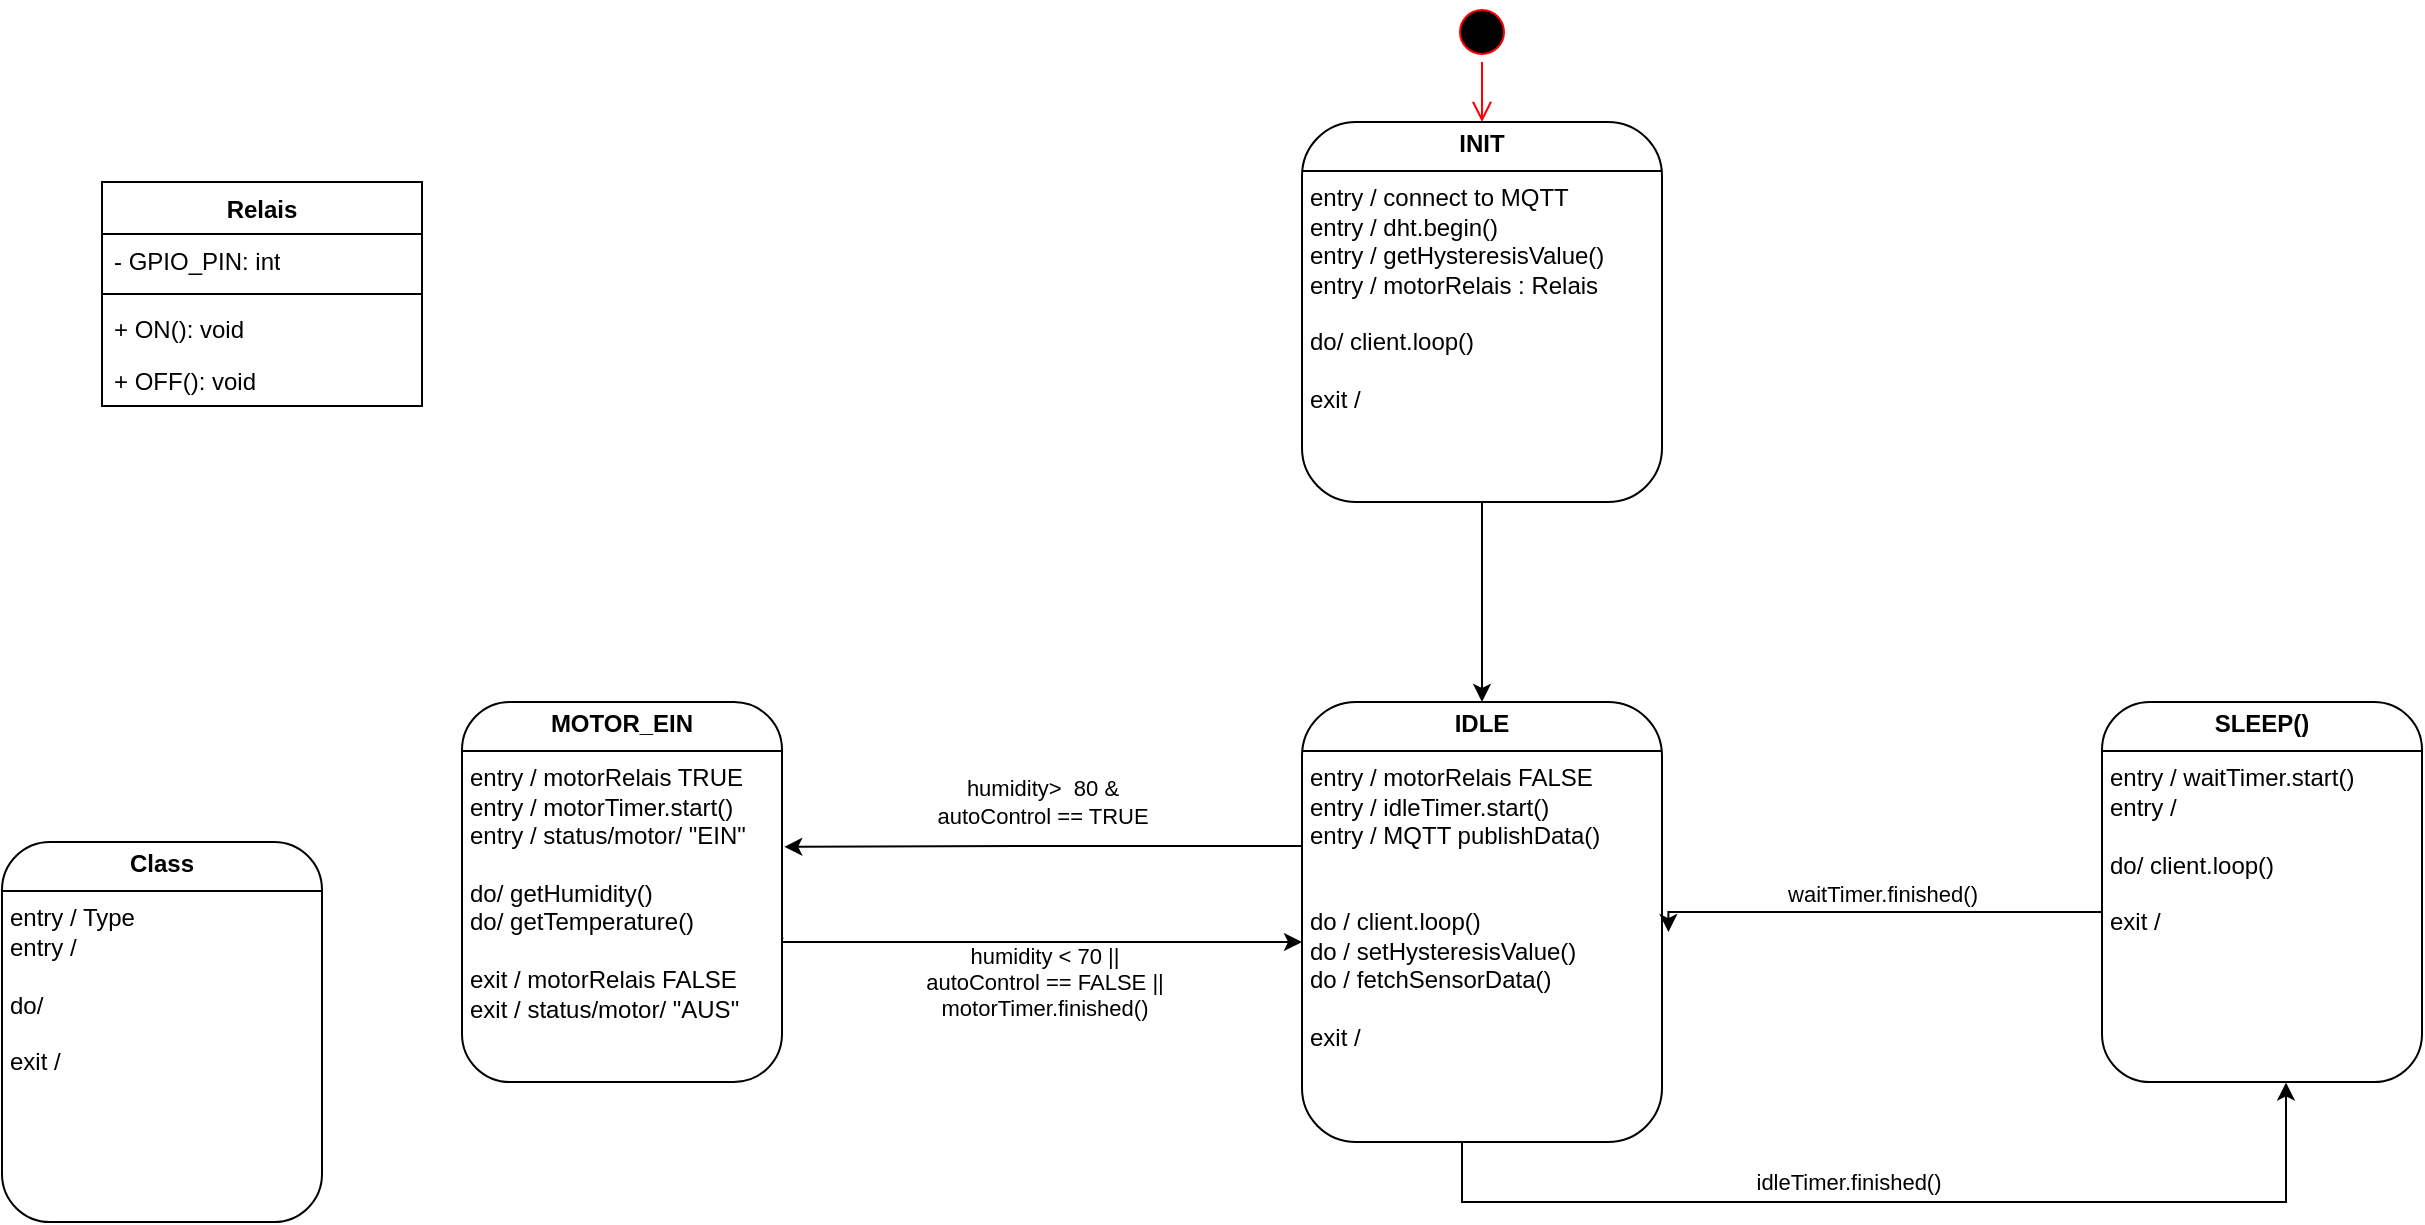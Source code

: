 <mxfile version="26.0.6">
  <diagram name="Page-1" id="58cdce13-f638-feb5-8d6f-7d28b1aa9fa0">
    <mxGraphModel dx="1804" dy="627" grid="1" gridSize="10" guides="1" tooltips="1" connect="1" arrows="1" fold="1" page="1" pageScale="1" pageWidth="1100" pageHeight="850" background="none" math="0" shadow="0">
      <root>
        <mxCell id="0" />
        <mxCell id="1" parent="0" />
        <mxCell id="382b91b5511bd0f7-1" value="" style="ellipse;html=1;shape=startState;fillColor=#000000;strokeColor=#ff0000;rounded=1;shadow=0;comic=0;labelBackgroundColor=none;fontFamily=Verdana;fontSize=12;fontColor=#000000;align=center;direction=south;" parent="1" vertex="1">
          <mxGeometry x="435" y="150" width="30" height="30" as="geometry" />
        </mxCell>
        <mxCell id="2a3bc250acf0617d-9" style="edgeStyle=orthogonalEdgeStyle;html=1;labelBackgroundColor=none;endArrow=open;endSize=8;strokeColor=#ff0000;fontFamily=Verdana;fontSize=12;align=left;entryX=0.5;entryY=0;entryDx=0;entryDy=0;" parent="1" source="382b91b5511bd0f7-1" target="K3kz99M6Y9AGX458rEUc-52" edge="1">
          <mxGeometry relative="1" as="geometry">
            <mxPoint x="50" y="140" as="targetPoint" />
          </mxGeometry>
        </mxCell>
        <mxCell id="K3kz99M6Y9AGX458rEUc-67" value="" style="edgeStyle=orthogonalEdgeStyle;rounded=0;orthogonalLoop=1;jettySize=auto;html=1;" parent="1" source="K3kz99M6Y9AGX458rEUc-52" target="K3kz99M6Y9AGX458rEUc-53" edge="1">
          <mxGeometry relative="1" as="geometry" />
        </mxCell>
        <mxCell id="K3kz99M6Y9AGX458rEUc-52" value="&lt;p style=&quot;margin:0px;margin-top:4px;text-align:center;&quot;&gt;&lt;b&gt;INIT&lt;/b&gt;&lt;/p&gt;&lt;hr size=&quot;1&quot; style=&quot;border-style:solid;&quot;&gt;&lt;p style=&quot;margin:0px;margin-left:4px;&quot;&gt;entry / connect to MQTT&lt;/p&gt;&lt;p style=&quot;margin:0px;margin-left:4px;&quot;&gt;entry / dht.begin()&lt;/p&gt;&lt;p style=&quot;margin:0px;margin-left:4px;&quot;&gt;entry / getHysteresisValue()&lt;/p&gt;&lt;p style=&quot;margin:0px;margin-left:4px;&quot;&gt;entry / motorRelais : Relais&lt;/p&gt;&lt;p style=&quot;margin:0px;margin-left:4px;&quot;&gt;&lt;br&gt;&lt;/p&gt;&lt;p style=&quot;margin:0px;margin-left:4px;&quot;&gt;do/ client.loop()&lt;/p&gt;&lt;p style=&quot;margin:0px;margin-left:4px;&quot;&gt;&lt;br&gt;&lt;/p&gt;&lt;p style=&quot;margin:0px;margin-left:4px;&quot;&gt;exit /&amp;nbsp;&lt;/p&gt;&lt;p style=&quot;margin:0px;margin-left:4px;&quot;&gt;&lt;br&gt;&lt;/p&gt;" style="verticalAlign=top;align=left;overflow=fill;html=1;whiteSpace=wrap;rounded=1;glass=0;shadow=0;strokeColor=default;gradientColor=none;fillColor=default;editable=1;movable=1;resizable=1;rotatable=1;deletable=1;locked=0;connectable=1;" parent="1" vertex="1">
          <mxGeometry x="360" y="210" width="180" height="190" as="geometry" />
        </mxCell>
        <mxCell id="K3kz99M6Y9AGX458rEUc-57" style="edgeStyle=orthogonalEdgeStyle;rounded=0;orthogonalLoop=1;jettySize=auto;html=1;entryX=0.573;entryY=1.001;entryDx=0;entryDy=0;entryPerimeter=0;" parent="1" source="K3kz99M6Y9AGX458rEUc-53" target="K3kz99M6Y9AGX458rEUc-55" edge="1">
          <mxGeometry relative="1" as="geometry">
            <mxPoint x="440" y="770" as="targetPoint" />
            <Array as="points">
              <mxPoint x="440" y="750" />
              <mxPoint x="852" y="750" />
              <mxPoint x="852" y="690" />
            </Array>
          </mxGeometry>
        </mxCell>
        <mxCell id="K3kz99M6Y9AGX458rEUc-70" value="idleTimer.finished()" style="edgeLabel;html=1;align=center;verticalAlign=middle;resizable=0;points=[];" parent="K3kz99M6Y9AGX458rEUc-57" vertex="1" connectable="0">
          <mxGeometry x="-0.242" y="2" relative="1" as="geometry">
            <mxPoint x="32" y="-8" as="offset" />
          </mxGeometry>
        </mxCell>
        <mxCell id="K3kz99M6Y9AGX458rEUc-60" style="edgeStyle=orthogonalEdgeStyle;rounded=0;orthogonalLoop=1;jettySize=auto;html=1;entryX=1.007;entryY=0.381;entryDx=0;entryDy=0;entryPerimeter=0;" parent="1" target="K3kz99M6Y9AGX458rEUc-59" edge="1">
          <mxGeometry relative="1" as="geometry">
            <mxPoint x="360" y="570" as="sourcePoint" />
            <mxPoint x="30" y="570" as="targetPoint" />
            <Array as="points">
              <mxPoint x="360" y="572" />
              <mxPoint x="230" y="572" />
            </Array>
          </mxGeometry>
        </mxCell>
        <mxCell id="K3kz99M6Y9AGX458rEUc-61" value="humidity&amp;gt;&amp;nbsp; 80 &amp;amp;&lt;div&gt;autoControl == TRUE&lt;/div&gt;" style="edgeLabel;html=1;align=center;verticalAlign=middle;resizable=0;points=[];" parent="K3kz99M6Y9AGX458rEUc-60" vertex="1" connectable="0">
          <mxGeometry x="0.281" relative="1" as="geometry">
            <mxPoint x="35" y="-22" as="offset" />
          </mxGeometry>
        </mxCell>
        <mxCell id="K3kz99M6Y9AGX458rEUc-53" value="&lt;p style=&quot;margin:0px;margin-top:4px;text-align:center;&quot;&gt;&lt;b&gt;IDLE&lt;/b&gt;&lt;/p&gt;&lt;hr size=&quot;1&quot; style=&quot;border-style:solid;&quot;&gt;&lt;p style=&quot;margin:0px;margin-left:4px;&quot;&gt;&lt;span style=&quot;background-color: transparent; color: light-dark(rgb(0, 0, 0), rgb(255, 255, 255));&quot;&gt;entry / motorRelais FALSE&lt;/span&gt;&lt;/p&gt;&lt;p style=&quot;margin:0px;margin-left:4px;&quot;&gt;&lt;span style=&quot;background-color: transparent; color: light-dark(rgb(0, 0, 0), rgb(255, 255, 255));&quot;&gt;entry / idleTimer.start()&lt;/span&gt;&lt;/p&gt;&lt;p style=&quot;margin:0px;margin-left:4px;&quot;&gt;&lt;span style=&quot;background-color: transparent; color: light-dark(rgb(0, 0, 0), rgb(255, 255, 255));&quot;&gt;entry / MQTT publishData()&lt;/span&gt;&lt;/p&gt;&lt;p style=&quot;margin:0px;margin-left:4px;&quot;&gt;&lt;span style=&quot;background-color: transparent; color: light-dark(rgb(0, 0, 0), rgb(255, 255, 255));&quot;&gt;&lt;br&gt;&lt;/span&gt;&lt;/p&gt;&lt;p style=&quot;margin:0px;margin-left:4px;&quot;&gt;&lt;span style=&quot;background-color: transparent; color: light-dark(rgb(0, 0, 0), rgb(255, 255, 255));&quot;&gt;&lt;br&gt;&lt;/span&gt;&lt;/p&gt;&lt;p style=&quot;margin:0px;margin-left:4px;&quot;&gt;do / client.loop()&lt;/p&gt;&lt;p style=&quot;margin:0px;margin-left:4px;&quot;&gt;do / setHysteresisValue()&lt;/p&gt;&lt;p style=&quot;margin:0px;margin-left:4px;&quot;&gt;do /&amp;nbsp;&lt;span style=&quot;background-color: transparent; color: light-dark(rgb(0, 0, 0), rgb(255, 255, 255));&quot;&gt;fetchSensorData()&lt;/span&gt;&lt;/p&gt;&lt;p style=&quot;margin:0px;margin-left:4px;&quot;&gt;&lt;br&gt;&lt;/p&gt;&lt;p style=&quot;margin:0px;margin-left:4px;&quot;&gt;exit /&amp;nbsp;&lt;/p&gt;&lt;p style=&quot;margin:0px;margin-left:4px;&quot;&gt;&lt;br&gt;&lt;/p&gt;" style="verticalAlign=top;align=left;overflow=fill;html=1;whiteSpace=wrap;rounded=1;glass=0;shadow=0;strokeColor=default;gradientColor=none;fillColor=default;editable=1;movable=1;resizable=1;rotatable=1;deletable=1;locked=0;connectable=1;" parent="1" vertex="1">
          <mxGeometry x="360" y="500" width="180" height="220" as="geometry" />
        </mxCell>
        <mxCell id="K3kz99M6Y9AGX458rEUc-54" value="&lt;p style=&quot;margin:0px;margin-top:4px;text-align:center;&quot;&gt;&lt;b&gt;Class&lt;/b&gt;&lt;/p&gt;&lt;hr size=&quot;1&quot; style=&quot;border-style:solid;&quot;&gt;&lt;p style=&quot;margin:0px;margin-left:4px;&quot;&gt;entry / Type&lt;/p&gt;&lt;p style=&quot;margin:0px;margin-left:4px;&quot;&gt;entry /&amp;nbsp;&lt;/p&gt;&lt;p style=&quot;margin:0px;margin-left:4px;&quot;&gt;&lt;br&gt;&lt;/p&gt;&lt;p style=&quot;margin:0px;margin-left:4px;&quot;&gt;do/&amp;nbsp;&lt;/p&gt;&lt;p style=&quot;margin:0px;margin-left:4px;&quot;&gt;&lt;br&gt;&lt;/p&gt;&lt;p style=&quot;margin:0px;margin-left:4px;&quot;&gt;exit /&amp;nbsp;&lt;/p&gt;&lt;p style=&quot;margin:0px;margin-left:4px;&quot;&gt;&lt;br&gt;&lt;/p&gt;" style="verticalAlign=top;align=left;overflow=fill;html=1;whiteSpace=wrap;rounded=1;glass=0;shadow=0;strokeColor=default;gradientColor=none;fillColor=default;editable=1;movable=1;resizable=1;rotatable=1;deletable=1;locked=0;connectable=1;" parent="1" vertex="1">
          <mxGeometry x="-290" y="570" width="160" height="190" as="geometry" />
        </mxCell>
        <mxCell id="K3kz99M6Y9AGX458rEUc-55" value="&lt;p style=&quot;margin:0px;margin-top:4px;text-align:center;&quot;&gt;&lt;b&gt;SLEEP()&lt;/b&gt;&lt;/p&gt;&lt;hr size=&quot;1&quot; style=&quot;border-style:solid;&quot;&gt;&lt;p style=&quot;margin:0px;margin-left:4px;&quot;&gt;entry / waitTimer.start()&lt;/p&gt;&lt;p style=&quot;margin:0px;margin-left:4px;&quot;&gt;&lt;span style=&quot;background-color: transparent; color: light-dark(rgb(0, 0, 0), rgb(255, 255, 255));&quot;&gt;entry /&amp;nbsp;&lt;/span&gt;&lt;/p&gt;&lt;p style=&quot;margin:0px;margin-left:4px;&quot;&gt;&lt;br&gt;&lt;/p&gt;&lt;p style=&quot;margin:0px;margin-left:4px;&quot;&gt;do/ client.loop()&lt;/p&gt;&lt;p style=&quot;margin:0px;margin-left:4px;&quot;&gt;&lt;br&gt;&lt;/p&gt;&lt;p style=&quot;margin:0px;margin-left:4px;&quot;&gt;exit /&amp;nbsp;&lt;/p&gt;&lt;p style=&quot;margin:0px;margin-left:4px;&quot;&gt;&lt;br&gt;&lt;/p&gt;" style="verticalAlign=top;align=left;overflow=fill;html=1;whiteSpace=wrap;rounded=1;glass=0;shadow=0;strokeColor=default;gradientColor=none;fillColor=default;editable=1;movable=1;resizable=1;rotatable=1;deletable=1;locked=0;connectable=1;" parent="1" vertex="1">
          <mxGeometry x="760" y="500" width="160" height="190" as="geometry" />
        </mxCell>
        <mxCell id="K3kz99M6Y9AGX458rEUc-63" style="edgeStyle=orthogonalEdgeStyle;rounded=0;orthogonalLoop=1;jettySize=auto;html=1;entryX=0;entryY=0.75;entryDx=0;entryDy=0;exitX=1.004;exitY=0.622;exitDx=0;exitDy=0;exitPerimeter=0;" parent="1" source="K3kz99M6Y9AGX458rEUc-59" edge="1">
          <mxGeometry relative="1" as="geometry">
            <mxPoint x="30" y="619.996" as="sourcePoint" />
            <mxPoint x="360" y="620.01" as="targetPoint" />
            <Array as="points">
              <mxPoint x="21" y="620" />
            </Array>
          </mxGeometry>
        </mxCell>
        <mxCell id="K3kz99M6Y9AGX458rEUc-64" value="humidity &amp;lt; 70 ||&lt;div&gt;autoControl == FALSE ||&lt;/div&gt;&lt;div&gt;motorTimer.finished()&lt;/div&gt;" style="edgeLabel;html=1;align=center;verticalAlign=middle;resizable=0;points=[];" parent="K3kz99M6Y9AGX458rEUc-63" vertex="1" connectable="0">
          <mxGeometry x="-0.115" y="1" relative="1" as="geometry">
            <mxPoint x="105" y="21" as="offset" />
          </mxGeometry>
        </mxCell>
        <mxCell id="K3kz99M6Y9AGX458rEUc-59" value="&lt;p style=&quot;margin:0px;margin-top:4px;text-align:center;&quot;&gt;&lt;b&gt;MOTOR_EIN&lt;/b&gt;&lt;/p&gt;&lt;hr size=&quot;1&quot; style=&quot;border-style:solid;&quot;&gt;&lt;p style=&quot;margin:0px;margin-left:4px;&quot;&gt;entry / motorRelais TRUE&lt;/p&gt;&lt;p style=&quot;margin:0px;margin-left:4px;&quot;&gt;entry / motorTimer.start()&lt;/p&gt;&lt;p style=&quot;margin:0px;margin-left:4px;&quot;&gt;entry / status/motor/ &quot;EIN&quot;&lt;/p&gt;&lt;p style=&quot;margin:0px;margin-left:4px;&quot;&gt;&lt;br&gt;&lt;/p&gt;&lt;p style=&quot;margin:0px;margin-left:4px;&quot;&gt;do/ getHumidity()&lt;/p&gt;&lt;p style=&quot;margin:0px;margin-left:4px;&quot;&gt;do/ getTemperature()&lt;/p&gt;&lt;p style=&quot;margin:0px;margin-left:4px;&quot;&gt;&lt;br&gt;&lt;/p&gt;&lt;p style=&quot;margin:0px;margin-left:4px;&quot;&gt;exit / motorRelais FALSE&lt;/p&gt;&lt;p style=&quot;margin:0px;margin-left:4px;&quot;&gt;exit /&amp;nbsp;&lt;span style=&quot;background-color: transparent; color: light-dark(rgb(0, 0, 0), rgb(255, 255, 255));&quot;&gt;status/motor/ &quot;AUS&quot;&lt;/span&gt;&lt;span style=&quot;background-color: transparent; color: light-dark(rgb(0, 0, 0), rgb(255, 255, 255));&quot;&gt;&amp;nbsp;&lt;/span&gt;&lt;/p&gt;&lt;p style=&quot;margin:0px;margin-left:4px;&quot;&gt;&lt;br&gt;&lt;/p&gt;" style="verticalAlign=top;align=left;overflow=fill;html=1;whiteSpace=wrap;rounded=1;glass=0;shadow=0;strokeColor=default;gradientColor=none;fillColor=default;editable=1;movable=1;resizable=1;rotatable=1;deletable=1;locked=0;connectable=1;" parent="1" vertex="1">
          <mxGeometry x="-60" y="500" width="160" height="190" as="geometry" />
        </mxCell>
        <mxCell id="K3kz99M6Y9AGX458rEUc-65" style="edgeStyle=orthogonalEdgeStyle;rounded=0;orthogonalLoop=1;jettySize=auto;html=1;exitX=0;exitY=0.5;exitDx=0;exitDy=0;entryX=1.018;entryY=0.523;entryDx=0;entryDy=0;entryPerimeter=0;" parent="1" source="K3kz99M6Y9AGX458rEUc-55" target="K3kz99M6Y9AGX458rEUc-53" edge="1">
          <mxGeometry relative="1" as="geometry">
            <Array as="points">
              <mxPoint x="750" y="605" />
              <mxPoint x="523" y="605" />
            </Array>
          </mxGeometry>
        </mxCell>
        <mxCell id="K3kz99M6Y9AGX458rEUc-66" value="waitTimer.finished()" style="edgeLabel;html=1;align=center;verticalAlign=middle;resizable=0;points=[];" parent="K3kz99M6Y9AGX458rEUc-65" vertex="1" connectable="0">
          <mxGeometry x="0.018" relative="1" as="geometry">
            <mxPoint y="-9" as="offset" />
          </mxGeometry>
        </mxCell>
        <mxCell id="K3kz99M6Y9AGX458rEUc-75" value="Relais" style="swimlane;fontStyle=1;align=center;verticalAlign=top;childLayout=stackLayout;horizontal=1;startSize=26;horizontalStack=0;resizeParent=1;resizeParentMax=0;resizeLast=0;collapsible=1;marginBottom=0;whiteSpace=wrap;html=1;" parent="1" vertex="1">
          <mxGeometry x="-240" y="240" width="160" height="112" as="geometry">
            <mxRectangle x="-250" y="249" width="70" height="30" as="alternateBounds" />
          </mxGeometry>
        </mxCell>
        <mxCell id="K3kz99M6Y9AGX458rEUc-76" value="- GPIO_PIN: int" style="text;strokeColor=none;fillColor=none;align=left;verticalAlign=top;spacingLeft=4;spacingRight=4;overflow=hidden;rotatable=0;points=[[0,0.5],[1,0.5]];portConstraint=eastwest;whiteSpace=wrap;html=1;" parent="K3kz99M6Y9AGX458rEUc-75" vertex="1">
          <mxGeometry y="26" width="160" height="26" as="geometry" />
        </mxCell>
        <mxCell id="K3kz99M6Y9AGX458rEUc-77" value="" style="line;strokeWidth=1;fillColor=none;align=left;verticalAlign=middle;spacingTop=-1;spacingLeft=3;spacingRight=3;rotatable=0;labelPosition=right;points=[];portConstraint=eastwest;strokeColor=inherit;" parent="K3kz99M6Y9AGX458rEUc-75" vertex="1">
          <mxGeometry y="52" width="160" height="8" as="geometry" />
        </mxCell>
        <mxCell id="K3kz99M6Y9AGX458rEUc-78" value="+ ON(): void&lt;div&gt;&lt;br&gt;&lt;/div&gt;" style="text;strokeColor=none;fillColor=none;align=left;verticalAlign=top;spacingLeft=4;spacingRight=4;overflow=hidden;rotatable=0;points=[[0,0.5],[1,0.5]];portConstraint=eastwest;whiteSpace=wrap;html=1;" parent="K3kz99M6Y9AGX458rEUc-75" vertex="1">
          <mxGeometry y="60" width="160" height="26" as="geometry" />
        </mxCell>
        <mxCell id="K3kz99M6Y9AGX458rEUc-80" value="+ OFF(): void&lt;div&gt;&lt;br&gt;&lt;/div&gt;" style="text;strokeColor=none;fillColor=none;align=left;verticalAlign=top;spacingLeft=4;spacingRight=4;overflow=hidden;rotatable=0;points=[[0,0.5],[1,0.5]];portConstraint=eastwest;whiteSpace=wrap;html=1;" parent="K3kz99M6Y9AGX458rEUc-75" vertex="1">
          <mxGeometry y="86" width="160" height="26" as="geometry" />
        </mxCell>
      </root>
    </mxGraphModel>
  </diagram>
</mxfile>

